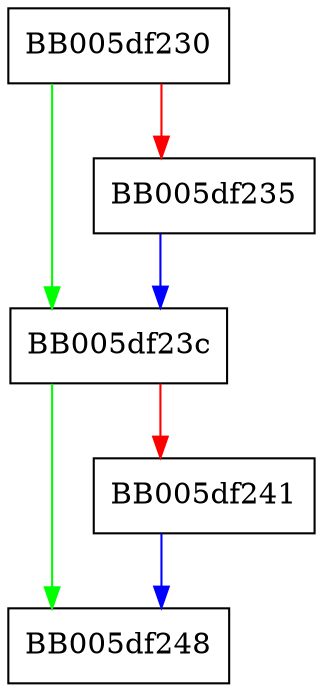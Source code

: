 digraph EVP_PKEY_meth_get_keygen {
  node [shape="box"];
  graph [splines=ortho];
  BB005df230 -> BB005df23c [color="green"];
  BB005df230 -> BB005df235 [color="red"];
  BB005df235 -> BB005df23c [color="blue"];
  BB005df23c -> BB005df248 [color="green"];
  BB005df23c -> BB005df241 [color="red"];
  BB005df241 -> BB005df248 [color="blue"];
}
